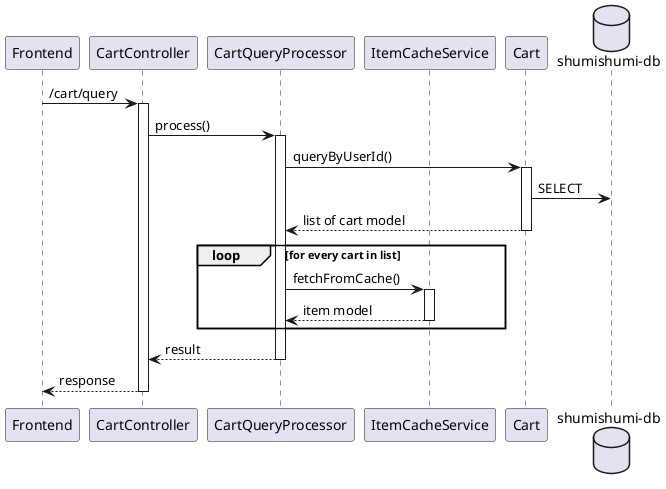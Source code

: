 @startuml query
participant "Frontend" as fe
participant "CartController" as cc

participant "CartQueryProcessor" as proc

participant "ItemCacheService" as icache

participant "Cart" as cm

database "shumishumi-db" as db

fe -> cc++ : /cart/query
cc -> proc++ : process()

proc -> cm++ : queryByUserId()
cm -> db : SELECT
return list of cart model

loop for every cart in list
    proc -> icache++ : fetchFromCache()
    return item model
end

return result
return response

@enduml
